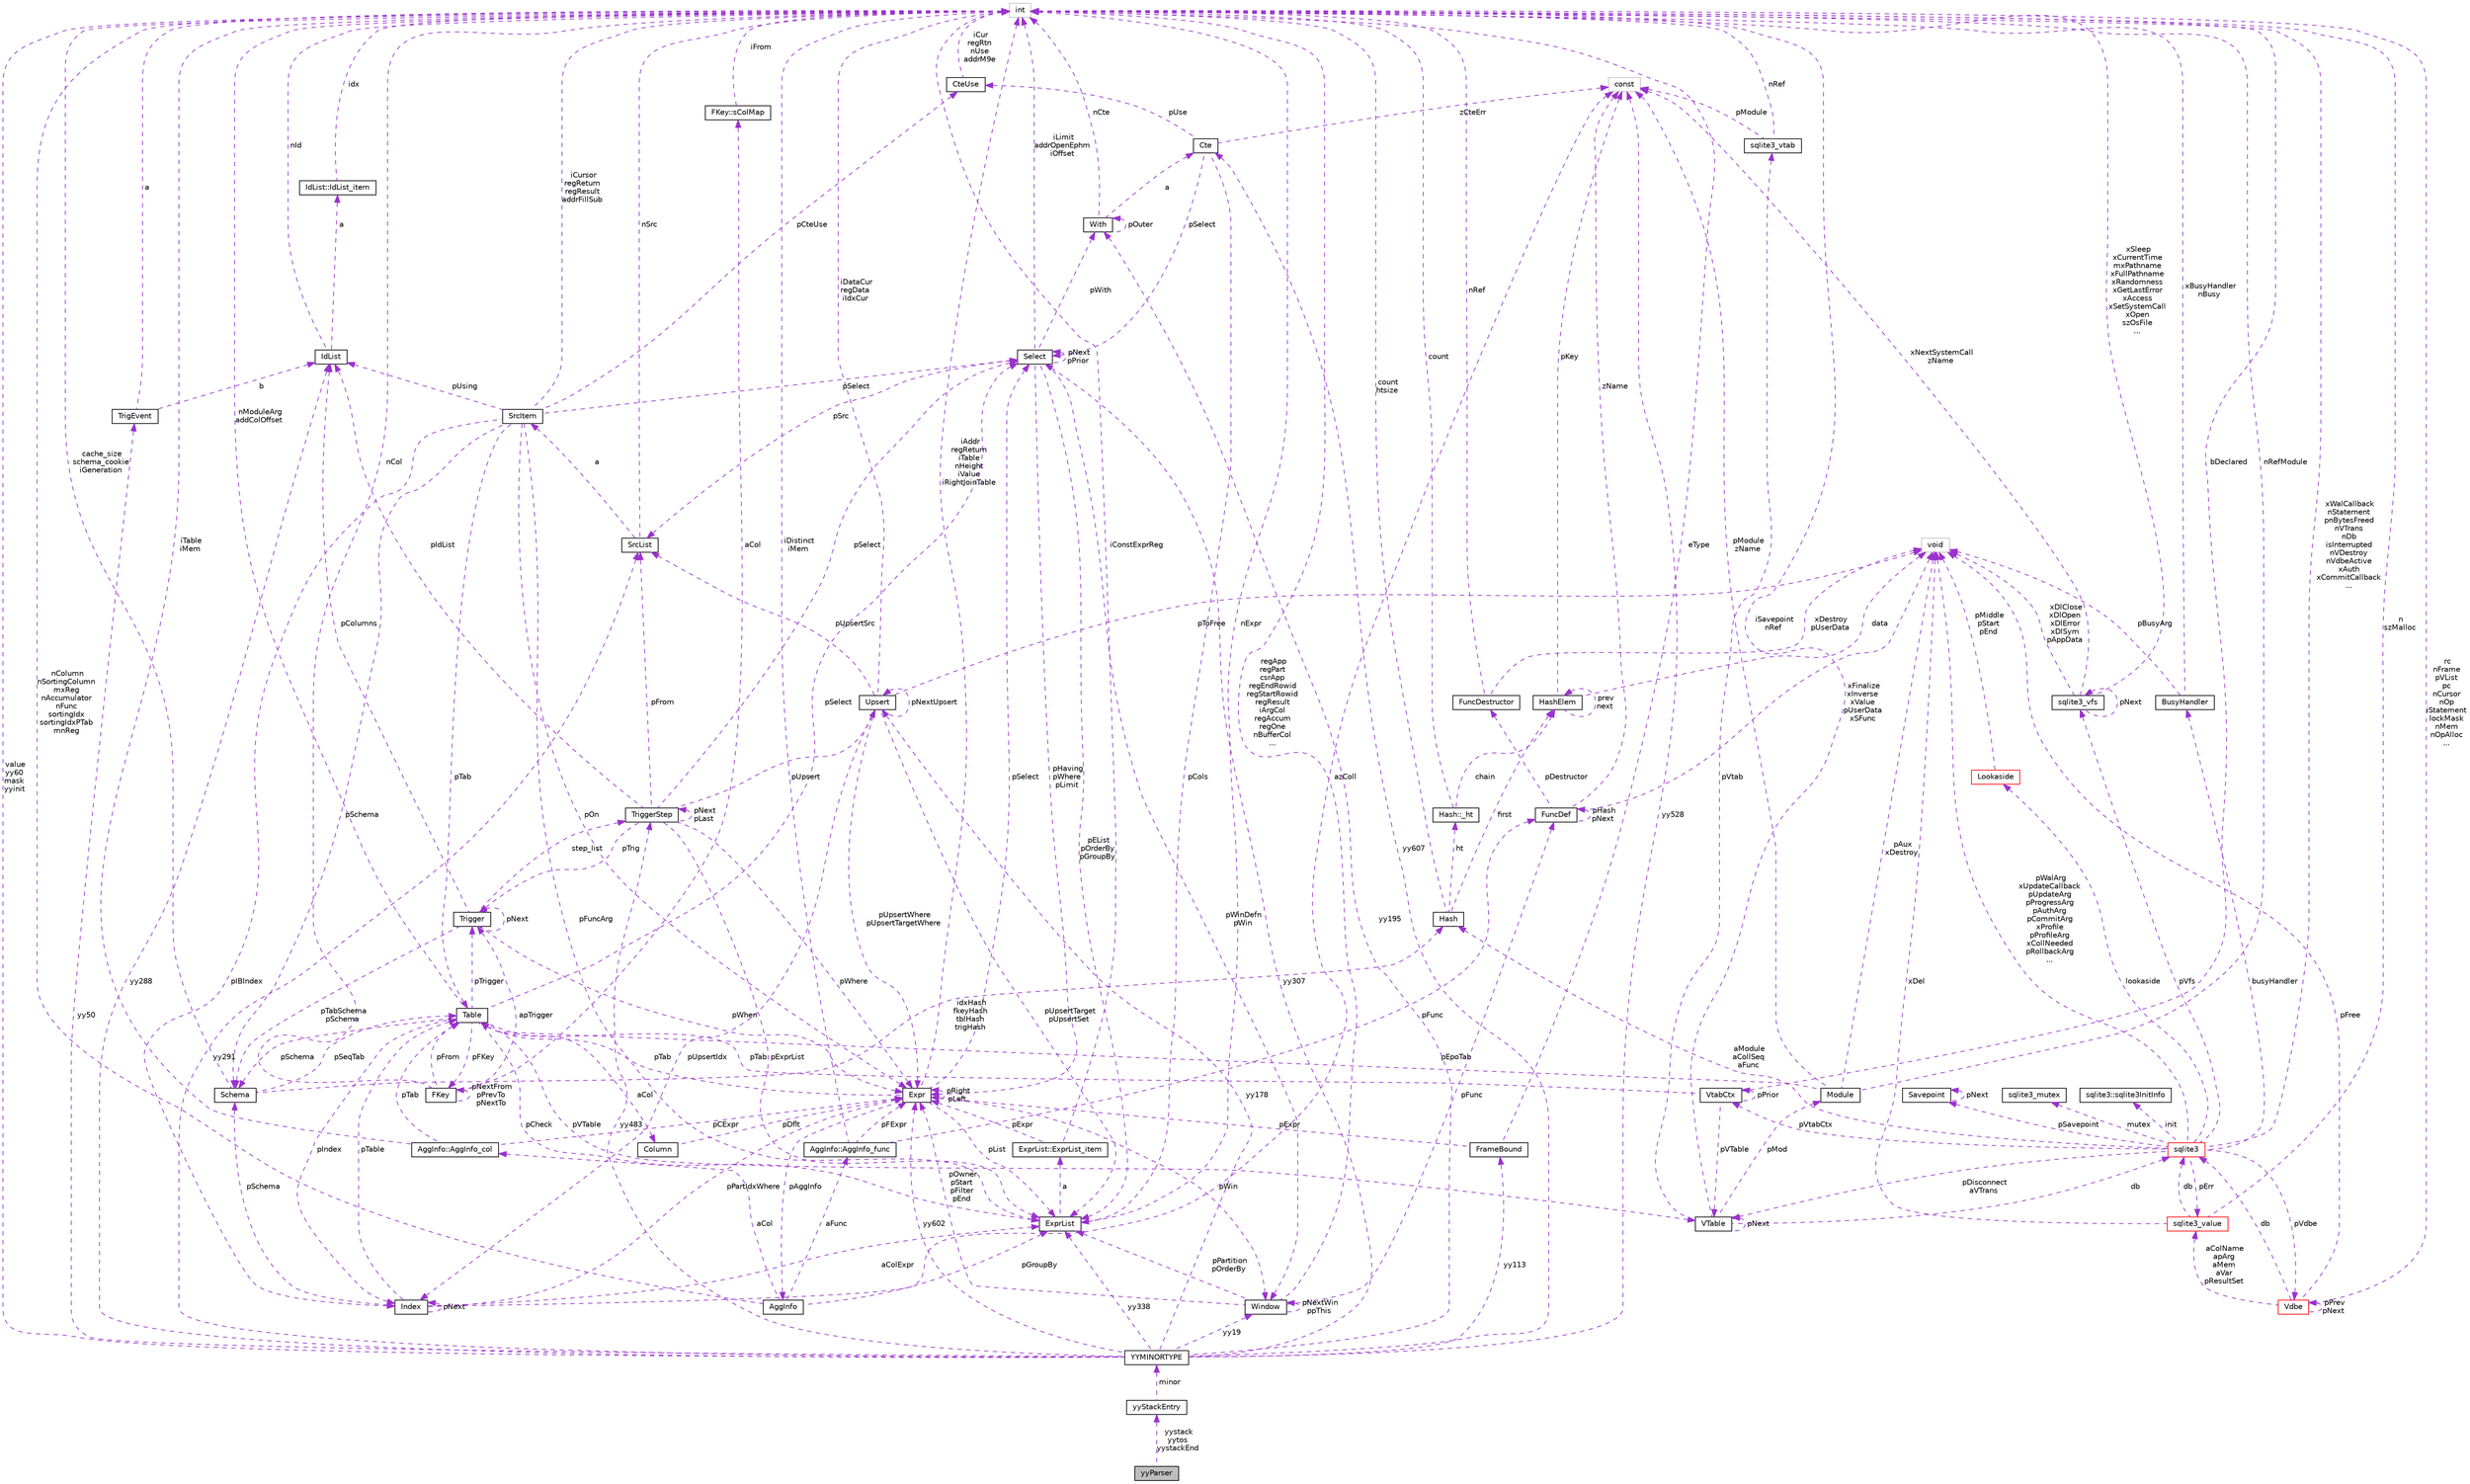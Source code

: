 digraph "yyParser"
{
 // LATEX_PDF_SIZE
  edge [fontname="Helvetica",fontsize="10",labelfontname="Helvetica",labelfontsize="10"];
  node [fontname="Helvetica",fontsize="10",shape=record];
  Node1 [label="yyParser",height=0.2,width=0.4,color="black", fillcolor="grey75", style="filled", fontcolor="black",tooltip=" "];
  Node2 -> Node1 [dir="back",color="darkorchid3",fontsize="10",style="dashed",label=" yystack\nyytos\nyystackEnd" ,fontname="Helvetica"];
  Node2 [label="yyStackEntry",height=0.2,width=0.4,color="black", fillcolor="white", style="filled",URL="$structyyStackEntry.html",tooltip=" "];
  Node3 -> Node2 [dir="back",color="darkorchid3",fontsize="10",style="dashed",label=" minor" ,fontname="Helvetica"];
  Node3 [label="YYMINORTYPE",height=0.2,width=0.4,color="black", fillcolor="white", style="filled",URL="$unionYYMINORTYPE.html",tooltip=" "];
  Node4 -> Node3 [dir="back",color="darkorchid3",fontsize="10",style="dashed",label=" yy607" ,fontname="Helvetica"];
  Node4 [label="Cte",height=0.2,width=0.4,color="black", fillcolor="white", style="filled",URL="$structCte.html",tooltip=" "];
  Node5 -> Node4 [dir="back",color="darkorchid3",fontsize="10",style="dashed",label=" pUse" ,fontname="Helvetica"];
  Node5 [label="CteUse",height=0.2,width=0.4,color="black", fillcolor="white", style="filled",URL="$structCteUse.html",tooltip=" "];
  Node6 -> Node5 [dir="back",color="darkorchid3",fontsize="10",style="dashed",label=" iCur\nregRtn\nnUse\naddrM9e" ,fontname="Helvetica"];
  Node6 [label="int",height=0.2,width=0.4,color="grey75", fillcolor="white", style="filled",tooltip=" "];
  Node7 -> Node4 [dir="back",color="darkorchid3",fontsize="10",style="dashed",label=" pSelect" ,fontname="Helvetica"];
  Node7 [label="Select",height=0.2,width=0.4,color="black", fillcolor="white", style="filled",URL="$structSelect.html",tooltip=" "];
  Node8 -> Node7 [dir="back",color="darkorchid3",fontsize="10",style="dashed",label=" pHaving\npWhere\npLimit" ,fontname="Helvetica"];
  Node8 [label="Expr",height=0.2,width=0.4,color="black", fillcolor="white", style="filled",URL="$structExpr.html",tooltip=" "];
  Node9 -> Node8 [dir="back",color="darkorchid3",fontsize="10",style="dashed",label=" pAggInfo" ,fontname="Helvetica"];
  Node9 [label="AggInfo",height=0.2,width=0.4,color="black", fillcolor="white", style="filled",URL="$structAggInfo.html",tooltip=" "];
  Node10 -> Node9 [dir="back",color="darkorchid3",fontsize="10",style="dashed",label=" aCol" ,fontname="Helvetica"];
  Node10 [label="AggInfo::AggInfo_col",height=0.2,width=0.4,color="black", fillcolor="white", style="filled",URL="$structAggInfo_1_1AggInfo__col.html",tooltip=" "];
  Node8 -> Node10 [dir="back",color="darkorchid3",fontsize="10",style="dashed",label=" pCExpr" ,fontname="Helvetica"];
  Node6 -> Node10 [dir="back",color="darkorchid3",fontsize="10",style="dashed",label=" iTable\niMem" ,fontname="Helvetica"];
  Node11 -> Node10 [dir="back",color="darkorchid3",fontsize="10",style="dashed",label=" pTab" ,fontname="Helvetica"];
  Node11 [label="Table",height=0.2,width=0.4,color="black", fillcolor="white", style="filled",URL="$structTable.html",tooltip=" "];
  Node12 -> Node11 [dir="back",color="darkorchid3",fontsize="10",style="dashed",label=" pSchema" ,fontname="Helvetica"];
  Node12 [label="Schema",height=0.2,width=0.4,color="black", fillcolor="white", style="filled",URL="$structSchema.html",tooltip=" "];
  Node6 -> Node12 [dir="back",color="darkorchid3",fontsize="10",style="dashed",label=" cache_size\nschema_cookie\niGeneration" ,fontname="Helvetica"];
  Node11 -> Node12 [dir="back",color="darkorchid3",fontsize="10",style="dashed",label=" pSeqTab" ,fontname="Helvetica"];
  Node13 -> Node12 [dir="back",color="darkorchid3",fontsize="10",style="dashed",label=" idxHash\nfkeyHash\ntblHash\ntrigHash" ,fontname="Helvetica"];
  Node13 [label="Hash",height=0.2,width=0.4,color="black", fillcolor="white", style="filled",URL="$structHash.html",tooltip=" "];
  Node14 -> Node13 [dir="back",color="darkorchid3",fontsize="10",style="dashed",label=" ht" ,fontname="Helvetica"];
  Node14 [label="Hash::_ht",height=0.2,width=0.4,color="black", fillcolor="white", style="filled",URL="$structHash_1_1__ht.html",tooltip=" "];
  Node6 -> Node14 [dir="back",color="darkorchid3",fontsize="10",style="dashed",label=" count" ,fontname="Helvetica"];
  Node15 -> Node14 [dir="back",color="darkorchid3",fontsize="10",style="dashed",label=" chain" ,fontname="Helvetica"];
  Node15 [label="HashElem",height=0.2,width=0.4,color="black", fillcolor="white", style="filled",URL="$structHashElem.html",tooltip=" "];
  Node16 -> Node15 [dir="back",color="darkorchid3",fontsize="10",style="dashed",label=" data" ,fontname="Helvetica"];
  Node16 [label="void",height=0.2,width=0.4,color="grey75", fillcolor="white", style="filled",tooltip=" "];
  Node15 -> Node15 [dir="back",color="darkorchid3",fontsize="10",style="dashed",label=" prev\nnext" ,fontname="Helvetica"];
  Node17 -> Node15 [dir="back",color="darkorchid3",fontsize="10",style="dashed",label=" pKey" ,fontname="Helvetica"];
  Node17 [label="const",height=0.2,width=0.4,color="grey75", fillcolor="white", style="filled",tooltip=" "];
  Node6 -> Node13 [dir="back",color="darkorchid3",fontsize="10",style="dashed",label=" count\nhtsize" ,fontname="Helvetica"];
  Node15 -> Node13 [dir="back",color="darkorchid3",fontsize="10",style="dashed",label=" first" ,fontname="Helvetica"];
  Node18 -> Node11 [dir="back",color="darkorchid3",fontsize="10",style="dashed",label=" aCol" ,fontname="Helvetica"];
  Node18 [label="Column",height=0.2,width=0.4,color="black", fillcolor="white", style="filled",URL="$structColumn.html",tooltip=" "];
  Node8 -> Node18 [dir="back",color="darkorchid3",fontsize="10",style="dashed",label=" pDflt" ,fontname="Helvetica"];
  Node19 -> Node11 [dir="back",color="darkorchid3",fontsize="10",style="dashed",label=" pFKey" ,fontname="Helvetica"];
  Node19 [label="FKey",height=0.2,width=0.4,color="black", fillcolor="white", style="filled",URL="$structFKey.html",tooltip=" "];
  Node20 -> Node19 [dir="back",color="darkorchid3",fontsize="10",style="dashed",label=" aCol" ,fontname="Helvetica"];
  Node20 [label="FKey::sColMap",height=0.2,width=0.4,color="black", fillcolor="white", style="filled",URL="$structFKey_1_1sColMap.html",tooltip=" "];
  Node6 -> Node20 [dir="back",color="darkorchid3",fontsize="10",style="dashed",label=" iFrom" ,fontname="Helvetica"];
  Node19 -> Node19 [dir="back",color="darkorchid3",fontsize="10",style="dashed",label=" pNextFrom\npPrevTo\npNextTo" ,fontname="Helvetica"];
  Node6 -> Node19 [dir="back",color="darkorchid3",fontsize="10",style="dashed",label=" nCol" ,fontname="Helvetica"];
  Node11 -> Node19 [dir="back",color="darkorchid3",fontsize="10",style="dashed",label=" pFrom" ,fontname="Helvetica"];
  Node21 -> Node19 [dir="back",color="darkorchid3",fontsize="10",style="dashed",label=" apTrigger" ,fontname="Helvetica"];
  Node21 [label="Trigger",height=0.2,width=0.4,color="black", fillcolor="white", style="filled",URL="$structTrigger.html",tooltip=" "];
  Node22 -> Node21 [dir="back",color="darkorchid3",fontsize="10",style="dashed",label=" step_list" ,fontname="Helvetica"];
  Node22 [label="TriggerStep",height=0.2,width=0.4,color="black", fillcolor="white", style="filled",URL="$structTriggerStep.html",tooltip=" "];
  Node22 -> Node22 [dir="back",color="darkorchid3",fontsize="10",style="dashed",label=" pNext\npLast" ,fontname="Helvetica"];
  Node8 -> Node22 [dir="back",color="darkorchid3",fontsize="10",style="dashed",label=" pWhere" ,fontname="Helvetica"];
  Node23 -> Node22 [dir="back",color="darkorchid3",fontsize="10",style="dashed",label=" pIdList" ,fontname="Helvetica"];
  Node23 [label="IdList",height=0.2,width=0.4,color="black", fillcolor="white", style="filled",URL="$structIdList.html",tooltip=" "];
  Node24 -> Node23 [dir="back",color="darkorchid3",fontsize="10",style="dashed",label=" a" ,fontname="Helvetica"];
  Node24 [label="IdList::IdList_item",height=0.2,width=0.4,color="black", fillcolor="white", style="filled",URL="$structIdList_1_1IdList__item.html",tooltip=" "];
  Node6 -> Node24 [dir="back",color="darkorchid3",fontsize="10",style="dashed",label=" idx" ,fontname="Helvetica"];
  Node6 -> Node23 [dir="back",color="darkorchid3",fontsize="10",style="dashed",label=" nId" ,fontname="Helvetica"];
  Node7 -> Node22 [dir="back",color="darkorchid3",fontsize="10",style="dashed",label=" pSelect" ,fontname="Helvetica"];
  Node21 -> Node22 [dir="back",color="darkorchid3",fontsize="10",style="dashed",label=" pTrig" ,fontname="Helvetica"];
  Node25 -> Node22 [dir="back",color="darkorchid3",fontsize="10",style="dashed",label=" pFrom" ,fontname="Helvetica"];
  Node25 [label="SrcList",height=0.2,width=0.4,color="black", fillcolor="white", style="filled",URL="$structSrcList.html",tooltip=" "];
  Node26 -> Node25 [dir="back",color="darkorchid3",fontsize="10",style="dashed",label=" a" ,fontname="Helvetica"];
  Node26 [label="SrcItem",height=0.2,width=0.4,color="black", fillcolor="white", style="filled",URL="$structSrcItem.html",tooltip=" "];
  Node12 -> Node26 [dir="back",color="darkorchid3",fontsize="10",style="dashed",label=" pSchema" ,fontname="Helvetica"];
  Node5 -> Node26 [dir="back",color="darkorchid3",fontsize="10",style="dashed",label=" pCteUse" ,fontname="Helvetica"];
  Node8 -> Node26 [dir="back",color="darkorchid3",fontsize="10",style="dashed",label=" pOn" ,fontname="Helvetica"];
  Node23 -> Node26 [dir="back",color="darkorchid3",fontsize="10",style="dashed",label=" pUsing" ,fontname="Helvetica"];
  Node6 -> Node26 [dir="back",color="darkorchid3",fontsize="10",style="dashed",label=" iCursor\nregReturn\nregResult\naddrFillSub" ,fontname="Helvetica"];
  Node11 -> Node26 [dir="back",color="darkorchid3",fontsize="10",style="dashed",label=" pTab" ,fontname="Helvetica"];
  Node7 -> Node26 [dir="back",color="darkorchid3",fontsize="10",style="dashed",label=" pSelect" ,fontname="Helvetica"];
  Node27 -> Node26 [dir="back",color="darkorchid3",fontsize="10",style="dashed",label=" pIBIndex" ,fontname="Helvetica"];
  Node27 [label="Index",height=0.2,width=0.4,color="black", fillcolor="white", style="filled",URL="$structIndex.html",tooltip=" "];
  Node12 -> Node27 [dir="back",color="darkorchid3",fontsize="10",style="dashed",label=" pSchema" ,fontname="Helvetica"];
  Node8 -> Node27 [dir="back",color="darkorchid3",fontsize="10",style="dashed",label=" pPartIdxWhere" ,fontname="Helvetica"];
  Node11 -> Node27 [dir="back",color="darkorchid3",fontsize="10",style="dashed",label=" pTable" ,fontname="Helvetica"];
  Node28 -> Node27 [dir="back",color="darkorchid3",fontsize="10",style="dashed",label=" aColExpr" ,fontname="Helvetica"];
  Node28 [label="ExprList",height=0.2,width=0.4,color="black", fillcolor="white", style="filled",URL="$structExprList.html",tooltip=" "];
  Node29 -> Node28 [dir="back",color="darkorchid3",fontsize="10",style="dashed",label=" a" ,fontname="Helvetica"];
  Node29 [label="ExprList::ExprList_item",height=0.2,width=0.4,color="black", fillcolor="white", style="filled",URL="$structExprList_1_1ExprList__item.html",tooltip=" "];
  Node8 -> Node29 [dir="back",color="darkorchid3",fontsize="10",style="dashed",label=" pExpr" ,fontname="Helvetica"];
  Node6 -> Node29 [dir="back",color="darkorchid3",fontsize="10",style="dashed",label=" iConstExprReg" ,fontname="Helvetica"];
  Node6 -> Node28 [dir="back",color="darkorchid3",fontsize="10",style="dashed",label=" nExpr" ,fontname="Helvetica"];
  Node17 -> Node27 [dir="back",color="darkorchid3",fontsize="10",style="dashed",label=" azColl" ,fontname="Helvetica"];
  Node27 -> Node27 [dir="back",color="darkorchid3",fontsize="10",style="dashed",label=" pNext" ,fontname="Helvetica"];
  Node28 -> Node26 [dir="back",color="darkorchid3",fontsize="10",style="dashed",label=" pFuncArg" ,fontname="Helvetica"];
  Node6 -> Node25 [dir="back",color="darkorchid3",fontsize="10",style="dashed",label=" nSrc" ,fontname="Helvetica"];
  Node28 -> Node22 [dir="back",color="darkorchid3",fontsize="10",style="dashed",label=" pExprList" ,fontname="Helvetica"];
  Node30 -> Node22 [dir="back",color="darkorchid3",fontsize="10",style="dashed",label=" pUpsert" ,fontname="Helvetica"];
  Node30 [label="Upsert",height=0.2,width=0.4,color="black", fillcolor="white", style="filled",URL="$structUpsert.html",tooltip=" "];
  Node8 -> Node30 [dir="back",color="darkorchid3",fontsize="10",style="dashed",label=" pUpsertWhere\npUpsertTargetWhere" ,fontname="Helvetica"];
  Node16 -> Node30 [dir="back",color="darkorchid3",fontsize="10",style="dashed",label=" pToFree" ,fontname="Helvetica"];
  Node6 -> Node30 [dir="back",color="darkorchid3",fontsize="10",style="dashed",label=" iDataCur\nregData\niIdxCur" ,fontname="Helvetica"];
  Node25 -> Node30 [dir="back",color="darkorchid3",fontsize="10",style="dashed",label=" pUpsertSrc" ,fontname="Helvetica"];
  Node27 -> Node30 [dir="back",color="darkorchid3",fontsize="10",style="dashed",label=" pUpsertIdx" ,fontname="Helvetica"];
  Node28 -> Node30 [dir="back",color="darkorchid3",fontsize="10",style="dashed",label=" pUpsertTarget\npUpsertSet" ,fontname="Helvetica"];
  Node30 -> Node30 [dir="back",color="darkorchid3",fontsize="10",style="dashed",label=" pNextUpsert" ,fontname="Helvetica"];
  Node12 -> Node21 [dir="back",color="darkorchid3",fontsize="10",style="dashed",label=" pTabSchema\npSchema" ,fontname="Helvetica"];
  Node8 -> Node21 [dir="back",color="darkorchid3",fontsize="10",style="dashed",label=" pWhen" ,fontname="Helvetica"];
  Node23 -> Node21 [dir="back",color="darkorchid3",fontsize="10",style="dashed",label=" pColumns" ,fontname="Helvetica"];
  Node21 -> Node21 [dir="back",color="darkorchid3",fontsize="10",style="dashed",label=" pNext" ,fontname="Helvetica"];
  Node31 -> Node11 [dir="back",color="darkorchid3",fontsize="10",style="dashed",label=" pVTable" ,fontname="Helvetica"];
  Node31 [label="VTable",height=0.2,width=0.4,color="black", fillcolor="white", style="filled",URL="$structVTable.html",tooltip=" "];
  Node32 -> Node31 [dir="back",color="darkorchid3",fontsize="10",style="dashed",label=" db" ,fontname="Helvetica"];
  Node32 [label="sqlite3",height=0.2,width=0.4,color="red", fillcolor="white", style="filled",URL="$structsqlite3.html",tooltip=" "];
  Node33 -> Node32 [dir="back",color="darkorchid3",fontsize="10",style="dashed",label=" pVdbe" ,fontname="Helvetica"];
  Node33 [label="Vdbe",height=0.2,width=0.4,color="red", fillcolor="white", style="filled",URL="$structVdbe.html",tooltip=" "];
  Node33 -> Node33 [dir="back",color="darkorchid3",fontsize="10",style="dashed",label=" pPrev\npNext" ,fontname="Helvetica"];
  Node32 -> Node33 [dir="back",color="darkorchid3",fontsize="10",style="dashed",label=" db" ,fontname="Helvetica"];
  Node16 -> Node33 [dir="back",color="darkorchid3",fontsize="10",style="dashed",label=" pFree" ,fontname="Helvetica"];
  Node34 -> Node33 [dir="back",color="darkorchid3",fontsize="10",style="dashed",label=" aColName\napArg\naMem\naVar\npResultSet" ,fontname="Helvetica"];
  Node34 [label="sqlite3_value",height=0.2,width=0.4,color="red", fillcolor="white", style="filled",URL="$structsqlite3__value.html",tooltip=" "];
  Node32 -> Node34 [dir="back",color="darkorchid3",fontsize="10",style="dashed",label=" db" ,fontname="Helvetica"];
  Node16 -> Node34 [dir="back",color="darkorchid3",fontsize="10",style="dashed",label=" xDel" ,fontname="Helvetica"];
  Node6 -> Node34 [dir="back",color="darkorchid3",fontsize="10",style="dashed",label=" n\nszMalloc" ,fontname="Helvetica"];
  Node6 -> Node33 [dir="back",color="darkorchid3",fontsize="10",style="dashed",label=" rc\nnFrame\npVList\npc\nnCursor\nnOp\niStatement\nlockMask\nnMem\nnOpAlloc\n..." ,fontname="Helvetica"];
  Node100 -> Node32 [dir="back",color="darkorchid3",fontsize="10",style="dashed",label=" pSavepoint" ,fontname="Helvetica"];
  Node100 [label="Savepoint",height=0.2,width=0.4,color="black", fillcolor="white", style="filled",URL="$structSavepoint.html",tooltip=" "];
  Node100 -> Node100 [dir="back",color="darkorchid3",fontsize="10",style="dashed",label=" pNext" ,fontname="Helvetica"];
  Node16 -> Node32 [dir="back",color="darkorchid3",fontsize="10",style="dashed",label=" pWalArg\nxUpdateCallback\npUpdateArg\npProgressArg\npAuthArg\npCommitArg\nxProfile\npProfileArg\nxCollNeeded\npRollbackArg\n..." ,fontname="Helvetica"];
  Node101 -> Node32 [dir="back",color="darkorchid3",fontsize="10",style="dashed",label=" lookaside" ,fontname="Helvetica"];
  Node101 [label="Lookaside",height=0.2,width=0.4,color="red", fillcolor="white", style="filled",URL="$structLookaside.html",tooltip=" "];
  Node16 -> Node101 [dir="back",color="darkorchid3",fontsize="10",style="dashed",label=" pMiddle\npStart\npEnd" ,fontname="Helvetica"];
  Node34 -> Node32 [dir="back",color="darkorchid3",fontsize="10",style="dashed",label=" pErr" ,fontname="Helvetica"];
  Node45 -> Node32 [dir="back",color="darkorchid3",fontsize="10",style="dashed",label=" mutex" ,fontname="Helvetica"];
  Node45 [label="sqlite3_mutex",height=0.2,width=0.4,color="black", fillcolor="white", style="filled",URL="$structsqlite3__mutex.html",tooltip=" "];
  Node55 -> Node32 [dir="back",color="darkorchid3",fontsize="10",style="dashed",label=" pVfs" ,fontname="Helvetica"];
  Node55 [label="sqlite3_vfs",height=0.2,width=0.4,color="black", fillcolor="white", style="filled",URL="$structsqlite3__vfs.html",tooltip=" "];
  Node16 -> Node55 [dir="back",color="darkorchid3",fontsize="10",style="dashed",label=" xDlClose\nxDlOpen\nxDlError\nxDlSym\npAppData" ,fontname="Helvetica"];
  Node55 -> Node55 [dir="back",color="darkorchid3",fontsize="10",style="dashed",label=" pNext" ,fontname="Helvetica"];
  Node6 -> Node55 [dir="back",color="darkorchid3",fontsize="10",style="dashed",label=" xSleep\nxCurrentTime\nmxPathname\nxFullPathname\nxRandomness\nxGetLastError\nxAccess\nxSetSystemCall\nxOpen\nszOsFile\n..." ,fontname="Helvetica"];
  Node17 -> Node55 [dir="back",color="darkorchid3",fontsize="10",style="dashed",label=" xNextSystemCall\nzName" ,fontname="Helvetica"];
  Node103 -> Node32 [dir="back",color="darkorchid3",fontsize="10",style="dashed",label=" init" ,fontname="Helvetica"];
  Node103 [label="sqlite3::sqlite3InitInfo",height=0.2,width=0.4,color="black", fillcolor="white", style="filled",URL="$structsqlite3_1_1sqlite3InitInfo.html",tooltip=" "];
  Node104 -> Node32 [dir="back",color="darkorchid3",fontsize="10",style="dashed",label=" busyHandler" ,fontname="Helvetica"];
  Node104 [label="BusyHandler",height=0.2,width=0.4,color="black", fillcolor="white", style="filled",URL="$structBusyHandler.html",tooltip=" "];
  Node16 -> Node104 [dir="back",color="darkorchid3",fontsize="10",style="dashed",label=" pBusyArg" ,fontname="Helvetica"];
  Node6 -> Node104 [dir="back",color="darkorchid3",fontsize="10",style="dashed",label=" xBusyHandler\nnBusy" ,fontname="Helvetica"];
  Node105 -> Node32 [dir="back",color="darkorchid3",fontsize="10",style="dashed",label=" pVtabCtx" ,fontname="Helvetica"];
  Node105 [label="VtabCtx",height=0.2,width=0.4,color="black", fillcolor="white", style="filled",URL="$structVtabCtx.html",tooltip=" "];
  Node105 -> Node105 [dir="back",color="darkorchid3",fontsize="10",style="dashed",label=" pPrior" ,fontname="Helvetica"];
  Node6 -> Node105 [dir="back",color="darkorchid3",fontsize="10",style="dashed",label=" bDeclared" ,fontname="Helvetica"];
  Node31 -> Node105 [dir="back",color="darkorchid3",fontsize="10",style="dashed",label=" pVTable" ,fontname="Helvetica"];
  Node11 -> Node105 [dir="back",color="darkorchid3",fontsize="10",style="dashed",label=" pTab" ,fontname="Helvetica"];
  Node31 -> Node32 [dir="back",color="darkorchid3",fontsize="10",style="dashed",label=" pDisconnect\naVTrans" ,fontname="Helvetica"];
  Node6 -> Node32 [dir="back",color="darkorchid3",fontsize="10",style="dashed",label=" xWalCallback\nnStatement\npnBytesFreed\nnVTrans\nnDb\nisInterrupted\nnVDestroy\nnVdbeActive\nxAuth\nxCommitCallback\n..." ,fontname="Helvetica"];
  Node13 -> Node32 [dir="back",color="darkorchid3",fontsize="10",style="dashed",label=" aModule\naCollSeq\naFunc" ,fontname="Helvetica"];
  Node31 -> Node31 [dir="back",color="darkorchid3",fontsize="10",style="dashed",label=" pNext" ,fontname="Helvetica"];
  Node6 -> Node31 [dir="back",color="darkorchid3",fontsize="10",style="dashed",label=" iSavepoint\nnRef" ,fontname="Helvetica"];
  Node107 -> Node31 [dir="back",color="darkorchid3",fontsize="10",style="dashed",label=" pMod" ,fontname="Helvetica"];
  Node107 [label="Module",height=0.2,width=0.4,color="black", fillcolor="white", style="filled",URL="$structModule.html",tooltip=" "];
  Node16 -> Node107 [dir="back",color="darkorchid3",fontsize="10",style="dashed",label=" pAux\nxDestroy" ,fontname="Helvetica"];
  Node6 -> Node107 [dir="back",color="darkorchid3",fontsize="10",style="dashed",label=" nRefModule" ,fontname="Helvetica"];
  Node11 -> Node107 [dir="back",color="darkorchid3",fontsize="10",style="dashed",label=" pEpoTab" ,fontname="Helvetica"];
  Node17 -> Node107 [dir="back",color="darkorchid3",fontsize="10",style="dashed",label=" pModule\nzName" ,fontname="Helvetica"];
  Node62 -> Node31 [dir="back",color="darkorchid3",fontsize="10",style="dashed",label=" pVtab" ,fontname="Helvetica"];
  Node62 [label="sqlite3_vtab",height=0.2,width=0.4,color="black", fillcolor="white", style="filled",URL="$structsqlite3__vtab.html",tooltip=" "];
  Node6 -> Node62 [dir="back",color="darkorchid3",fontsize="10",style="dashed",label=" nRef" ,fontname="Helvetica"];
  Node17 -> Node62 [dir="back",color="darkorchid3",fontsize="10",style="dashed",label=" pModule" ,fontname="Helvetica"];
  Node6 -> Node11 [dir="back",color="darkorchid3",fontsize="10",style="dashed",label=" nModuleArg\naddColOffset" ,fontname="Helvetica"];
  Node21 -> Node11 [dir="back",color="darkorchid3",fontsize="10",style="dashed",label=" pTrigger" ,fontname="Helvetica"];
  Node7 -> Node11 [dir="back",color="darkorchid3",fontsize="10",style="dashed",label=" pSelect" ,fontname="Helvetica"];
  Node28 -> Node11 [dir="back",color="darkorchid3",fontsize="10",style="dashed",label=" pCheck" ,fontname="Helvetica"];
  Node27 -> Node11 [dir="back",color="darkorchid3",fontsize="10",style="dashed",label=" pIndex" ,fontname="Helvetica"];
  Node6 -> Node9 [dir="back",color="darkorchid3",fontsize="10",style="dashed",label=" nColumn\nnSortingColumn\nmxReg\nnAccumulator\nnFunc\nsortingIdx\nsortingIdxPTab\nmnReg" ,fontname="Helvetica"];
  Node108 -> Node9 [dir="back",color="darkorchid3",fontsize="10",style="dashed",label=" aFunc" ,fontname="Helvetica"];
  Node108 [label="AggInfo::AggInfo_func",height=0.2,width=0.4,color="black", fillcolor="white", style="filled",URL="$structAggInfo_1_1AggInfo__func.html",tooltip=" "];
  Node8 -> Node108 [dir="back",color="darkorchid3",fontsize="10",style="dashed",label=" pFExpr" ,fontname="Helvetica"];
  Node6 -> Node108 [dir="back",color="darkorchid3",fontsize="10",style="dashed",label=" iDistinct\niMem" ,fontname="Helvetica"];
  Node36 -> Node108 [dir="back",color="darkorchid3",fontsize="10",style="dashed",label=" pFunc" ,fontname="Helvetica"];
  Node36 [label="FuncDef",height=0.2,width=0.4,color="black", fillcolor="white", style="filled",URL="$structFuncDef.html",tooltip=" "];
  Node16 -> Node36 [dir="back",color="darkorchid3",fontsize="10",style="dashed",label=" xFinalize\nxInverse\nxValue\npUserData\nxSFunc" ,fontname="Helvetica"];
  Node37 -> Node36 [dir="back",color="darkorchid3",fontsize="10",style="dashed",label=" pDestructor" ,fontname="Helvetica"];
  Node37 [label="FuncDestructor",height=0.2,width=0.4,color="black", fillcolor="white", style="filled",URL="$structFuncDestructor.html",tooltip=" "];
  Node16 -> Node37 [dir="back",color="darkorchid3",fontsize="10",style="dashed",label=" xDestroy\npUserData" ,fontname="Helvetica"];
  Node6 -> Node37 [dir="back",color="darkorchid3",fontsize="10",style="dashed",label=" nRef" ,fontname="Helvetica"];
  Node17 -> Node36 [dir="back",color="darkorchid3",fontsize="10",style="dashed",label=" zName" ,fontname="Helvetica"];
  Node36 -> Node36 [dir="back",color="darkorchid3",fontsize="10",style="dashed",label=" pHash\npNext" ,fontname="Helvetica"];
  Node28 -> Node9 [dir="back",color="darkorchid3",fontsize="10",style="dashed",label=" pGroupBy" ,fontname="Helvetica"];
  Node8 -> Node8 [dir="back",color="darkorchid3",fontsize="10",style="dashed",label=" pRight\npLeft" ,fontname="Helvetica"];
  Node6 -> Node8 [dir="back",color="darkorchid3",fontsize="10",style="dashed",label=" iAddr\nregReturn\niTable\nnHeight\niValue\niRightJoinTable" ,fontname="Helvetica"];
  Node11 -> Node8 [dir="back",color="darkorchid3",fontsize="10",style="dashed",label=" pTab" ,fontname="Helvetica"];
  Node7 -> Node8 [dir="back",color="darkorchid3",fontsize="10",style="dashed",label=" pSelect" ,fontname="Helvetica"];
  Node28 -> Node8 [dir="back",color="darkorchid3",fontsize="10",style="dashed",label=" pList" ,fontname="Helvetica"];
  Node109 -> Node8 [dir="back",color="darkorchid3",fontsize="10",style="dashed",label=" pWin" ,fontname="Helvetica"];
  Node109 [label="Window",height=0.2,width=0.4,color="black", fillcolor="white", style="filled",URL="$structWindow.html",tooltip=" "];
  Node8 -> Node109 [dir="back",color="darkorchid3",fontsize="10",style="dashed",label=" pOwner\npStart\npFilter\npEnd" ,fontname="Helvetica"];
  Node6 -> Node109 [dir="back",color="darkorchid3",fontsize="10",style="dashed",label=" regApp\nregPart\ncsrApp\nregEndRowid\nregStartRowid\nregResult\niArgCol\nregAccum\nregOne\nnBufferCol\n..." ,fontname="Helvetica"];
  Node28 -> Node109 [dir="back",color="darkorchid3",fontsize="10",style="dashed",label=" pPartition\npOrderBy" ,fontname="Helvetica"];
  Node36 -> Node109 [dir="back",color="darkorchid3",fontsize="10",style="dashed",label=" pFunc" ,fontname="Helvetica"];
  Node109 -> Node109 [dir="back",color="darkorchid3",fontsize="10",style="dashed",label=" pNextWin\nppThis" ,fontname="Helvetica"];
  Node95 -> Node7 [dir="back",color="darkorchid3",fontsize="10",style="dashed",label=" pWith" ,fontname="Helvetica"];
  Node95 [label="With",height=0.2,width=0.4,color="black", fillcolor="white", style="filled",URL="$structWith.html",tooltip=" "];
  Node4 -> Node95 [dir="back",color="darkorchid3",fontsize="10",style="dashed",label=" a" ,fontname="Helvetica"];
  Node95 -> Node95 [dir="back",color="darkorchid3",fontsize="10",style="dashed",label=" pOuter" ,fontname="Helvetica"];
  Node6 -> Node95 [dir="back",color="darkorchid3",fontsize="10",style="dashed",label=" nCte" ,fontname="Helvetica"];
  Node6 -> Node7 [dir="back",color="darkorchid3",fontsize="10",style="dashed",label=" iLimit\naddrOpenEphm\niOffset" ,fontname="Helvetica"];
  Node7 -> Node7 [dir="back",color="darkorchid3",fontsize="10",style="dashed",label=" pNext\npPrior" ,fontname="Helvetica"];
  Node25 -> Node7 [dir="back",color="darkorchid3",fontsize="10",style="dashed",label=" pSrc" ,fontname="Helvetica"];
  Node28 -> Node7 [dir="back",color="darkorchid3",fontsize="10",style="dashed",label=" pEList\npOrderBy\npGroupBy" ,fontname="Helvetica"];
  Node109 -> Node7 [dir="back",color="darkorchid3",fontsize="10",style="dashed",label=" pWinDefn\npWin" ,fontname="Helvetica"];
  Node17 -> Node4 [dir="back",color="darkorchid3",fontsize="10",style="dashed",label=" zCteErr" ,fontname="Helvetica"];
  Node28 -> Node4 [dir="back",color="darkorchid3",fontsize="10",style="dashed",label=" pCols" ,fontname="Helvetica"];
  Node22 -> Node3 [dir="back",color="darkorchid3",fontsize="10",style="dashed",label=" yy483" ,fontname="Helvetica"];
  Node8 -> Node3 [dir="back",color="darkorchid3",fontsize="10",style="dashed",label=" yy602" ,fontname="Helvetica"];
  Node23 -> Node3 [dir="back",color="darkorchid3",fontsize="10",style="dashed",label=" yy288" ,fontname="Helvetica"];
  Node95 -> Node3 [dir="back",color="darkorchid3",fontsize="10",style="dashed",label=" yy195" ,fontname="Helvetica"];
  Node110 -> Node3 [dir="back",color="darkorchid3",fontsize="10",style="dashed",label=" yy113" ,fontname="Helvetica"];
  Node110 [label="FrameBound",height=0.2,width=0.4,color="black", fillcolor="white", style="filled",URL="$structFrameBound.html",tooltip=" "];
  Node8 -> Node110 [dir="back",color="darkorchid3",fontsize="10",style="dashed",label=" pExpr" ,fontname="Helvetica"];
  Node6 -> Node110 [dir="back",color="darkorchid3",fontsize="10",style="dashed",label=" eType" ,fontname="Helvetica"];
  Node6 -> Node3 [dir="back",color="darkorchid3",fontsize="10",style="dashed",label=" value\nyy60\nmask\nyyinit" ,fontname="Helvetica"];
  Node7 -> Node3 [dir="back",color="darkorchid3",fontsize="10",style="dashed",label=" yy307" ,fontname="Helvetica"];
  Node25 -> Node3 [dir="back",color="darkorchid3",fontsize="10",style="dashed",label=" yy291" ,fontname="Helvetica"];
  Node17 -> Node3 [dir="back",color="darkorchid3",fontsize="10",style="dashed",label=" yy528" ,fontname="Helvetica"];
  Node28 -> Node3 [dir="back",color="darkorchid3",fontsize="10",style="dashed",label=" yy338" ,fontname="Helvetica"];
  Node30 -> Node3 [dir="back",color="darkorchid3",fontsize="10",style="dashed",label=" yy178" ,fontname="Helvetica"];
  Node111 -> Node3 [dir="back",color="darkorchid3",fontsize="10",style="dashed",label=" yy50" ,fontname="Helvetica"];
  Node111 [label="TrigEvent",height=0.2,width=0.4,color="black", fillcolor="white", style="filled",URL="$structTrigEvent.html",tooltip=" "];
  Node23 -> Node111 [dir="back",color="darkorchid3",fontsize="10",style="dashed",label=" b" ,fontname="Helvetica"];
  Node6 -> Node111 [dir="back",color="darkorchid3",fontsize="10",style="dashed",label=" a" ,fontname="Helvetica"];
  Node109 -> Node3 [dir="back",color="darkorchid3",fontsize="10",style="dashed",label=" yy19" ,fontname="Helvetica"];
}
